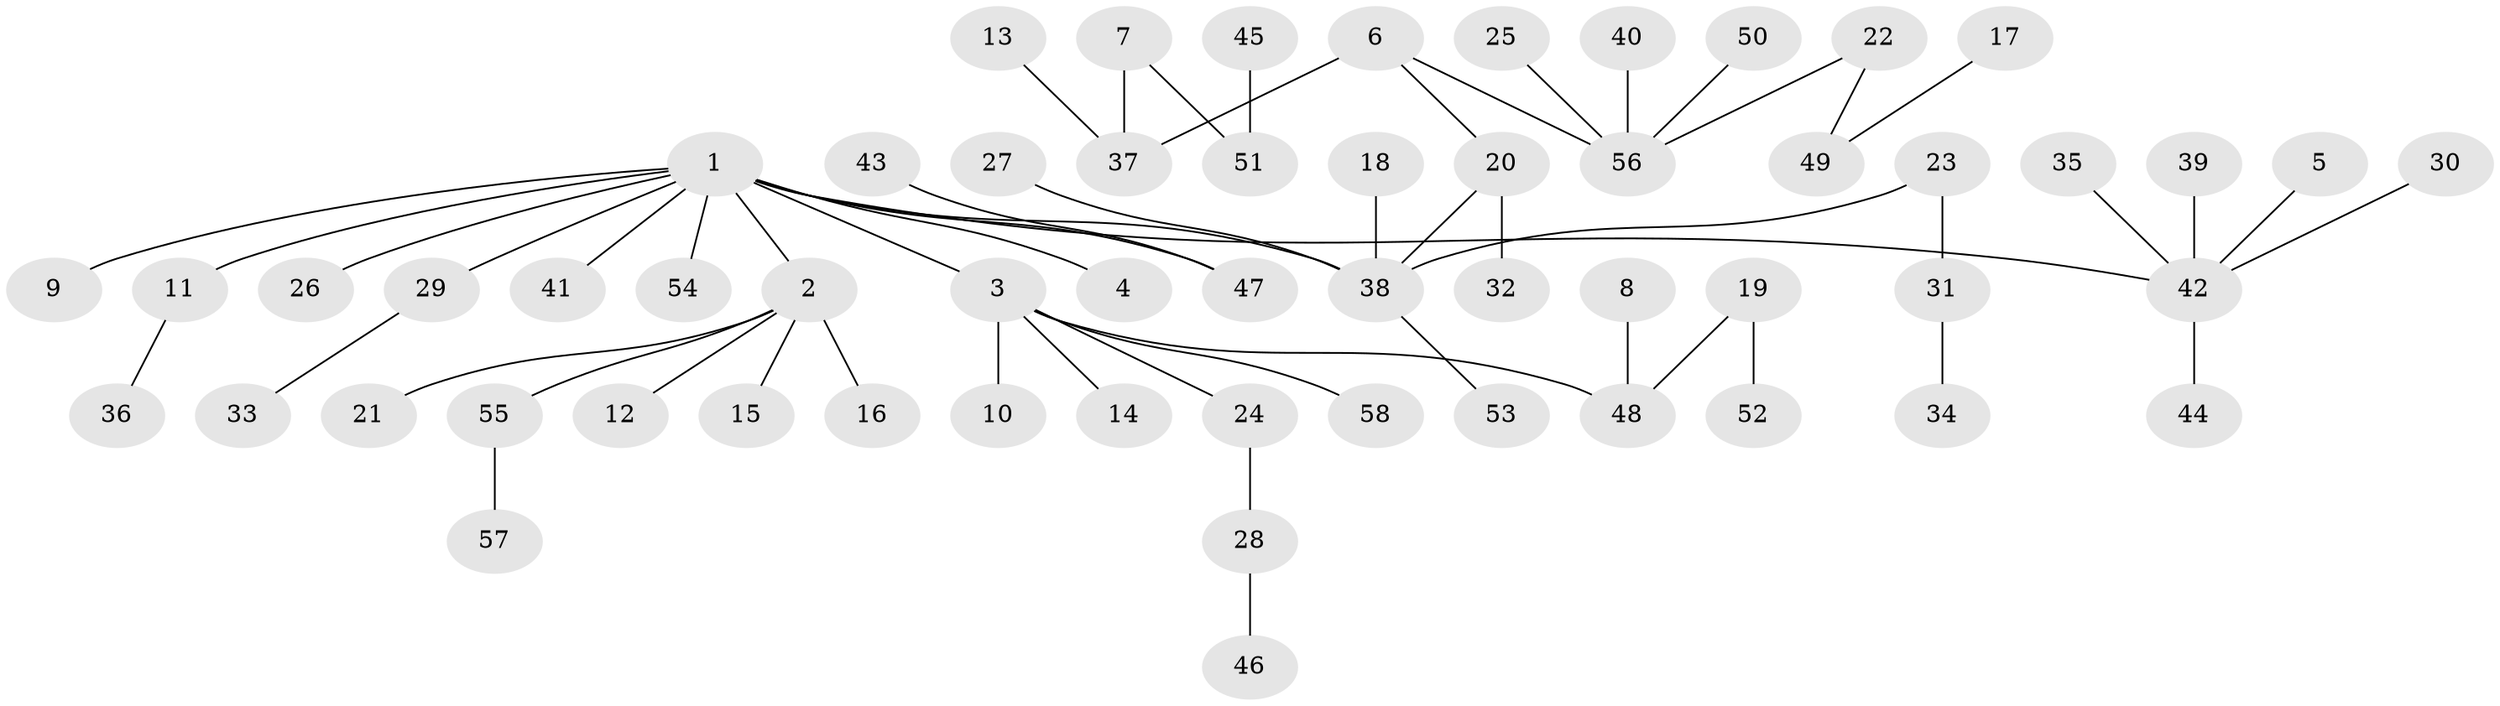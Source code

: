 // original degree distribution, {4: 0.05217391304347826, 8: 0.017391304347826087, 5: 0.02608695652173913, 3: 0.1391304347826087, 2: 0.22608695652173913, 7: 0.008695652173913044, 6: 0.008695652173913044, 1: 0.5217391304347826}
// Generated by graph-tools (version 1.1) at 2025/26/03/09/25 03:26:30]
// undirected, 58 vertices, 57 edges
graph export_dot {
graph [start="1"]
  node [color=gray90,style=filled];
  1;
  2;
  3;
  4;
  5;
  6;
  7;
  8;
  9;
  10;
  11;
  12;
  13;
  14;
  15;
  16;
  17;
  18;
  19;
  20;
  21;
  22;
  23;
  24;
  25;
  26;
  27;
  28;
  29;
  30;
  31;
  32;
  33;
  34;
  35;
  36;
  37;
  38;
  39;
  40;
  41;
  42;
  43;
  44;
  45;
  46;
  47;
  48;
  49;
  50;
  51;
  52;
  53;
  54;
  55;
  56;
  57;
  58;
  1 -- 2 [weight=1.0];
  1 -- 3 [weight=1.0];
  1 -- 4 [weight=1.0];
  1 -- 9 [weight=1.0];
  1 -- 11 [weight=1.0];
  1 -- 26 [weight=1.0];
  1 -- 29 [weight=1.0];
  1 -- 38 [weight=1.0];
  1 -- 41 [weight=1.0];
  1 -- 42 [weight=1.0];
  1 -- 47 [weight=1.0];
  1 -- 54 [weight=1.0];
  2 -- 12 [weight=1.0];
  2 -- 15 [weight=1.0];
  2 -- 16 [weight=1.0];
  2 -- 21 [weight=1.0];
  2 -- 55 [weight=1.0];
  3 -- 10 [weight=1.0];
  3 -- 14 [weight=1.0];
  3 -- 24 [weight=1.0];
  3 -- 48 [weight=1.0];
  3 -- 58 [weight=1.0];
  5 -- 42 [weight=1.0];
  6 -- 20 [weight=1.0];
  6 -- 37 [weight=1.0];
  6 -- 56 [weight=1.0];
  7 -- 37 [weight=1.0];
  7 -- 51 [weight=1.0];
  8 -- 48 [weight=1.0];
  11 -- 36 [weight=1.0];
  13 -- 37 [weight=1.0];
  17 -- 49 [weight=1.0];
  18 -- 38 [weight=1.0];
  19 -- 48 [weight=1.0];
  19 -- 52 [weight=1.0];
  20 -- 32 [weight=1.0];
  20 -- 38 [weight=1.0];
  22 -- 49 [weight=1.0];
  22 -- 56 [weight=1.0];
  23 -- 31 [weight=1.0];
  23 -- 38 [weight=1.0];
  24 -- 28 [weight=1.0];
  25 -- 56 [weight=1.0];
  27 -- 38 [weight=1.0];
  28 -- 46 [weight=1.0];
  29 -- 33 [weight=1.0];
  30 -- 42 [weight=1.0];
  31 -- 34 [weight=1.0];
  35 -- 42 [weight=1.0];
  38 -- 53 [weight=1.0];
  39 -- 42 [weight=1.0];
  40 -- 56 [weight=1.0];
  42 -- 44 [weight=1.0];
  43 -- 47 [weight=1.0];
  45 -- 51 [weight=1.0];
  50 -- 56 [weight=1.0];
  55 -- 57 [weight=1.0];
}
